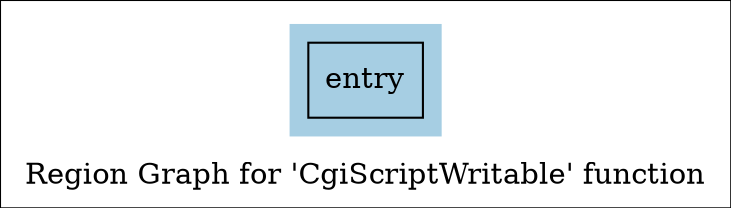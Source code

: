 digraph "Region Graph for 'CgiScriptWritable' function" {
	label="Region Graph for 'CgiScriptWritable' function";

	Node0xa0e8c0 [shape=record,label="{entry}"];
	colorscheme = "paired12"
        subgraph cluster_0xa977c0 {
          label = "";
          style = filled;
          color = 1
          Node0xa0e8c0;
        }
}
